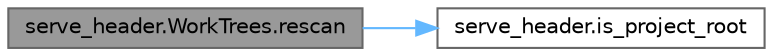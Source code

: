 digraph "serve_header.WorkTrees.rescan"
{
 // LATEX_PDF_SIZE
  bgcolor="transparent";
  edge [fontname=Helvetica,fontsize=10,labelfontname=Helvetica,labelfontsize=10];
  node [fontname=Helvetica,fontsize=10,shape=box,height=0.2,width=0.4];
  rankdir="LR";
  Node1 [id="Node000001",label="serve_header.WorkTrees.rescan",height=0.2,width=0.4,color="gray40", fillcolor="grey60", style="filled", fontcolor="black",tooltip=" "];
  Node1 -> Node2 [id="edge1_Node000001_Node000002",color="steelblue1",style="solid",tooltip=" "];
  Node2 [id="Node000002",label="serve_header.is_project_root",height=0.2,width=0.4,color="grey40", fillcolor="white", style="filled",URL="$namespaceserve__header.html#ab5838505cc66f1d6cab4ccbef8a4b555",tooltip=" "];
}
